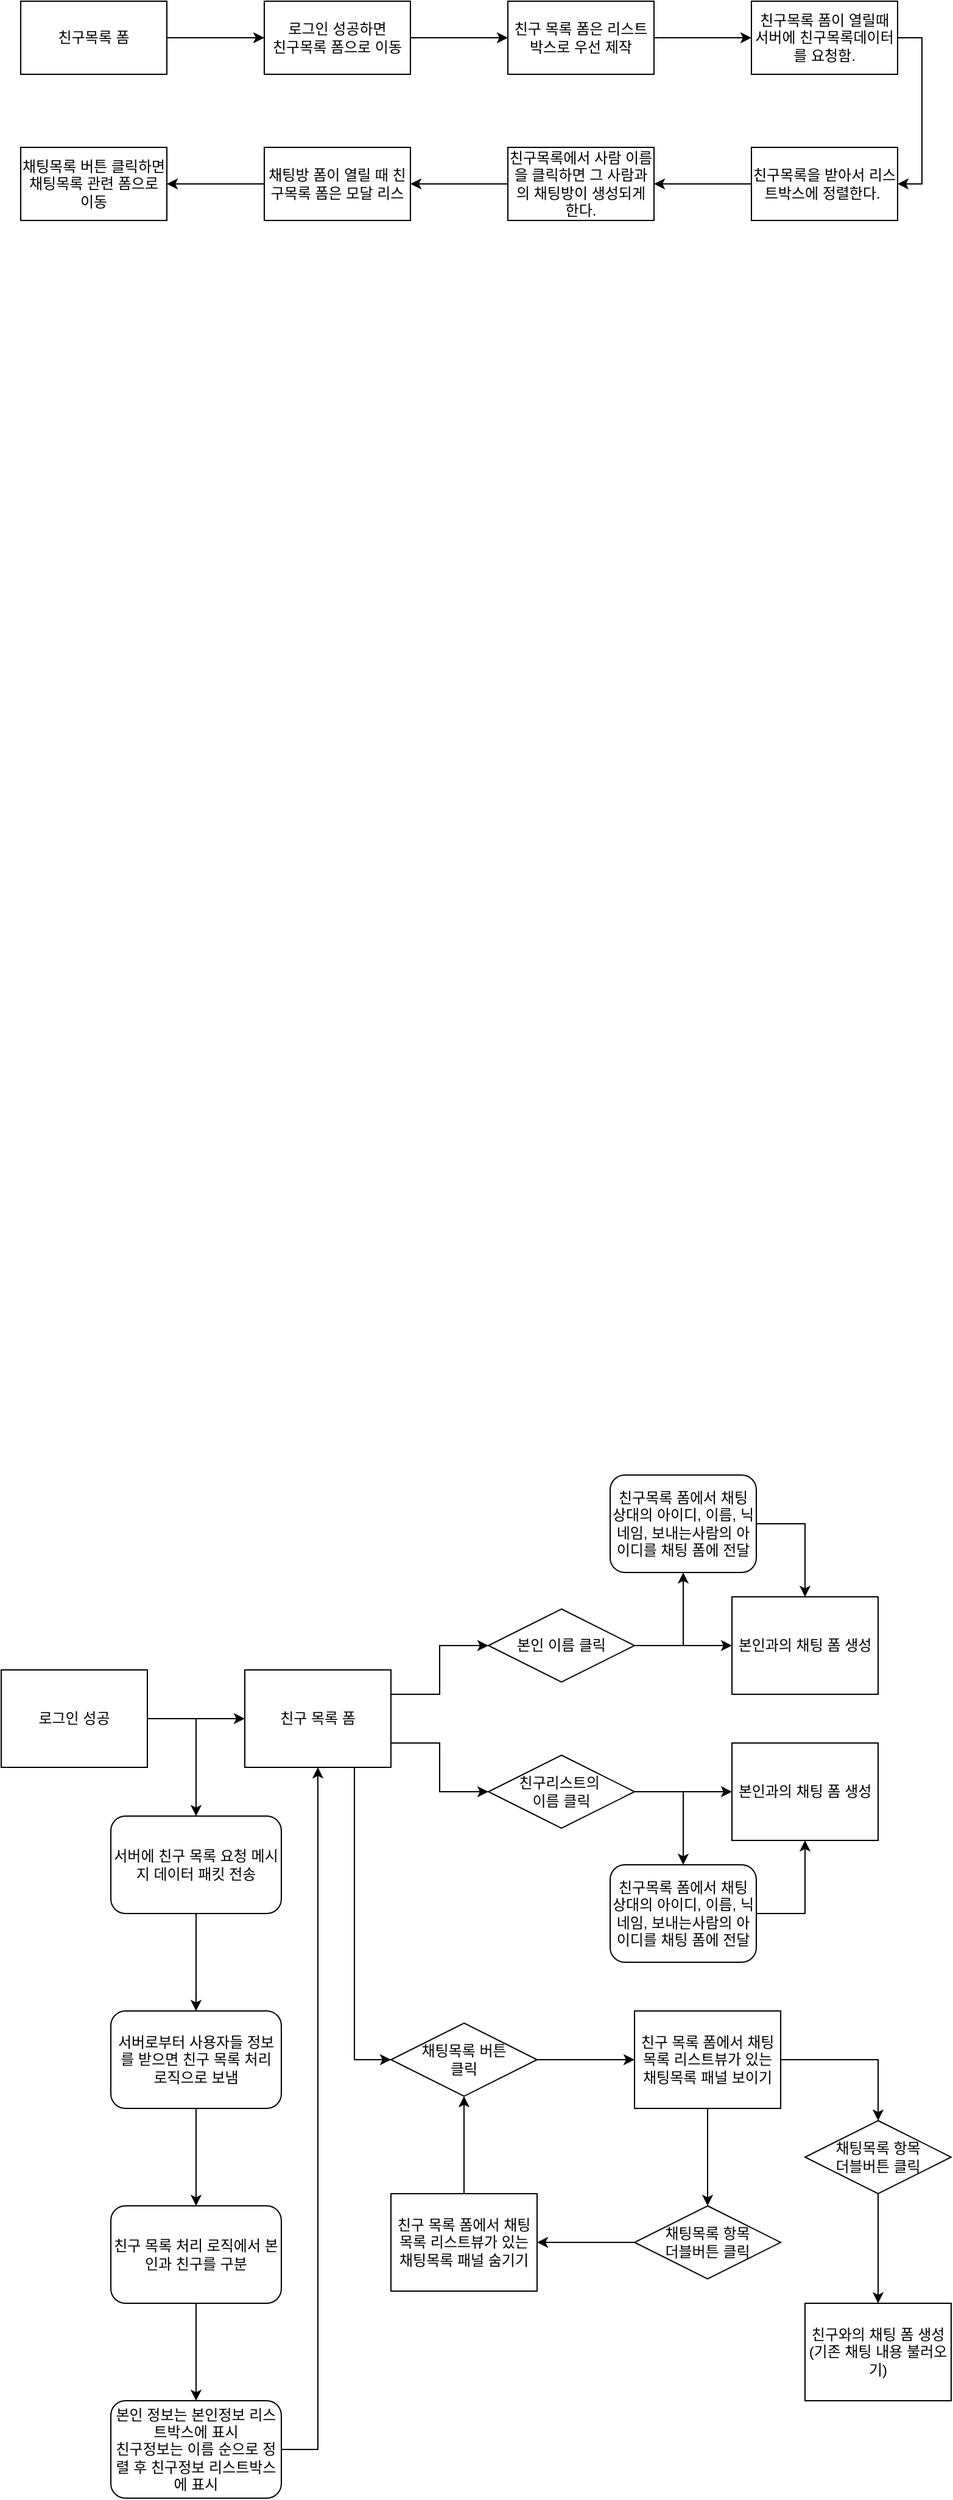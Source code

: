 <mxfile version="24.7.16">
  <diagram name="페이지-1" id="WD8YnnUV9YajNrHjpi7d">
    <mxGraphModel dx="1434" dy="1907" grid="1" gridSize="10" guides="1" tooltips="1" connect="1" arrows="1" fold="1" page="1" pageScale="1" pageWidth="827" pageHeight="1169" math="0" shadow="0">
      <root>
        <mxCell id="0" />
        <mxCell id="1" parent="0" />
        <mxCell id="jukemgydLVU4VasC8p-U-3" style="edgeStyle=orthogonalEdgeStyle;rounded=0;orthogonalLoop=1;jettySize=auto;html=1;exitX=1;exitY=0.5;exitDx=0;exitDy=0;entryX=0;entryY=0.5;entryDx=0;entryDy=0;" parent="1" source="UKj5YuaMbmcDBtGW1ipd-1" target="mCQldhAXyMoxN78i_hk_-1" edge="1">
          <mxGeometry relative="1" as="geometry" />
        </mxCell>
        <mxCell id="UKj5YuaMbmcDBtGW1ipd-1" value="친구목록 폼" style="rounded=0;whiteSpace=wrap;html=1;" parent="1" vertex="1">
          <mxGeometry x="40" y="-1010" width="120" height="60" as="geometry" />
        </mxCell>
        <mxCell id="jukemgydLVU4VasC8p-U-4" style="edgeStyle=orthogonalEdgeStyle;rounded=0;orthogonalLoop=1;jettySize=auto;html=1;exitX=1;exitY=0.5;exitDx=0;exitDy=0;entryX=0;entryY=0.5;entryDx=0;entryDy=0;" parent="1" source="mCQldhAXyMoxN78i_hk_-1" target="mCQldhAXyMoxN78i_hk_-2" edge="1">
          <mxGeometry relative="1" as="geometry" />
        </mxCell>
        <mxCell id="mCQldhAXyMoxN78i_hk_-1" value="로그인 성공하면&lt;div&gt;친구목록 폼으로 이동&lt;/div&gt;" style="rounded=0;whiteSpace=wrap;html=1;" parent="1" vertex="1">
          <mxGeometry x="240" y="-1010" width="120" height="60" as="geometry" />
        </mxCell>
        <mxCell id="jukemgydLVU4VasC8p-U-5" style="edgeStyle=orthogonalEdgeStyle;rounded=0;orthogonalLoop=1;jettySize=auto;html=1;exitX=1;exitY=0.5;exitDx=0;exitDy=0;entryX=0;entryY=0.5;entryDx=0;entryDy=0;" parent="1" source="mCQldhAXyMoxN78i_hk_-2" target="mCQldhAXyMoxN78i_hk_-3" edge="1">
          <mxGeometry relative="1" as="geometry" />
        </mxCell>
        <mxCell id="mCQldhAXyMoxN78i_hk_-2" value="친구 목록 폼은 리스트박스로 우선 제작" style="rounded=0;whiteSpace=wrap;html=1;" parent="1" vertex="1">
          <mxGeometry x="440" y="-1010" width="120" height="60" as="geometry" />
        </mxCell>
        <mxCell id="jukemgydLVU4VasC8p-U-6" style="edgeStyle=orthogonalEdgeStyle;rounded=0;orthogonalLoop=1;jettySize=auto;html=1;exitX=1;exitY=0.5;exitDx=0;exitDy=0;entryX=1;entryY=0.5;entryDx=0;entryDy=0;" parent="1" source="mCQldhAXyMoxN78i_hk_-3" target="jukemgydLVU4VasC8p-U-1" edge="1">
          <mxGeometry relative="1" as="geometry" />
        </mxCell>
        <mxCell id="mCQldhAXyMoxN78i_hk_-3" value="친구목록 폼이 열릴때 서버에 친구목록데이터를 요청함." style="rounded=0;whiteSpace=wrap;html=1;" parent="1" vertex="1">
          <mxGeometry x="640" y="-1010" width="120" height="60" as="geometry" />
        </mxCell>
        <mxCell id="jukemgydLVU4VasC8p-U-7" style="edgeStyle=orthogonalEdgeStyle;rounded=0;orthogonalLoop=1;jettySize=auto;html=1;exitX=0;exitY=0.5;exitDx=0;exitDy=0;entryX=1;entryY=0.5;entryDx=0;entryDy=0;" parent="1" source="jukemgydLVU4VasC8p-U-1" target="jukemgydLVU4VasC8p-U-2" edge="1">
          <mxGeometry relative="1" as="geometry" />
        </mxCell>
        <mxCell id="jukemgydLVU4VasC8p-U-1" value="친구목록을 받아서 리스트박스에 정렬한다.&amp;nbsp;" style="rounded=0;whiteSpace=wrap;html=1;" parent="1" vertex="1">
          <mxGeometry x="640" y="-890" width="120" height="60" as="geometry" />
        </mxCell>
        <mxCell id="jukemgydLVU4VasC8p-U-9" style="edgeStyle=orthogonalEdgeStyle;rounded=0;orthogonalLoop=1;jettySize=auto;html=1;exitX=0;exitY=0.5;exitDx=0;exitDy=0;entryX=1;entryY=0.5;entryDx=0;entryDy=0;" parent="1" source="jukemgydLVU4VasC8p-U-2" target="jukemgydLVU4VasC8p-U-8" edge="1">
          <mxGeometry relative="1" as="geometry">
            <mxPoint x="390" y="-860" as="targetPoint" />
          </mxGeometry>
        </mxCell>
        <mxCell id="jukemgydLVU4VasC8p-U-2" value="친구목록에서 사람 이름을 클릭하면 그 사람과의 채팅방이 생성되게 한다." style="rounded=0;whiteSpace=wrap;html=1;" parent="1" vertex="1">
          <mxGeometry x="440" y="-890" width="120" height="60" as="geometry" />
        </mxCell>
        <mxCell id="jukemgydLVU4VasC8p-U-11" style="edgeStyle=orthogonalEdgeStyle;rounded=0;orthogonalLoop=1;jettySize=auto;html=1;exitX=0;exitY=0.5;exitDx=0;exitDy=0;entryX=1;entryY=0.5;entryDx=0;entryDy=0;" parent="1" source="jukemgydLVU4VasC8p-U-8" target="jukemgydLVU4VasC8p-U-10" edge="1">
          <mxGeometry relative="1" as="geometry" />
        </mxCell>
        <mxCell id="jukemgydLVU4VasC8p-U-8" value="채팅방 폼이 열릴 때 친구목록 폼은 모달 리스" style="rounded=0;whiteSpace=wrap;html=1;" parent="1" vertex="1">
          <mxGeometry x="240" y="-890" width="120" height="60" as="geometry" />
        </mxCell>
        <mxCell id="jukemgydLVU4VasC8p-U-10" value="채팅목록 버튼 클릭하면 채팅목록 관련 폼으로 이동" style="rounded=0;whiteSpace=wrap;html=1;" parent="1" vertex="1">
          <mxGeometry x="40" y="-890" width="120" height="60" as="geometry" />
        </mxCell>
        <mxCell id="x0iYdePWhLgiK0Yyd-Qn-8" style="edgeStyle=orthogonalEdgeStyle;rounded=0;orthogonalLoop=1;jettySize=auto;html=1;exitX=1;exitY=0.5;exitDx=0;exitDy=0;entryX=0;entryY=0.5;entryDx=0;entryDy=0;" edge="1" parent="1" source="x0iYdePWhLgiK0Yyd-Qn-1" target="x0iYdePWhLgiK0Yyd-Qn-2">
          <mxGeometry relative="1" as="geometry">
            <mxPoint x="214" y="400" as="targetPoint" />
          </mxGeometry>
        </mxCell>
        <mxCell id="x0iYdePWhLgiK0Yyd-Qn-1" value="로그인 성공" style="rounded=0;whiteSpace=wrap;html=1;" vertex="1" parent="1">
          <mxGeometry x="24" y="360" width="120" height="80" as="geometry" />
        </mxCell>
        <mxCell id="x0iYdePWhLgiK0Yyd-Qn-20" style="edgeStyle=orthogonalEdgeStyle;rounded=0;orthogonalLoop=1;jettySize=auto;html=1;exitX=1;exitY=0.25;exitDx=0;exitDy=0;entryX=0;entryY=0.5;entryDx=0;entryDy=0;" edge="1" parent="1" source="x0iYdePWhLgiK0Yyd-Qn-2" target="x0iYdePWhLgiK0Yyd-Qn-18">
          <mxGeometry relative="1" as="geometry" />
        </mxCell>
        <mxCell id="x0iYdePWhLgiK0Yyd-Qn-24" style="edgeStyle=orthogonalEdgeStyle;rounded=0;orthogonalLoop=1;jettySize=auto;html=1;exitX=1;exitY=0.75;exitDx=0;exitDy=0;entryX=0;entryY=0.5;entryDx=0;entryDy=0;" edge="1" parent="1" source="x0iYdePWhLgiK0Yyd-Qn-2" target="x0iYdePWhLgiK0Yyd-Qn-23">
          <mxGeometry relative="1" as="geometry" />
        </mxCell>
        <mxCell id="x0iYdePWhLgiK0Yyd-Qn-35" style="edgeStyle=orthogonalEdgeStyle;rounded=0;orthogonalLoop=1;jettySize=auto;html=1;exitX=0.75;exitY=1;exitDx=0;exitDy=0;entryX=0;entryY=0.5;entryDx=0;entryDy=0;" edge="1" parent="1" source="x0iYdePWhLgiK0Yyd-Qn-2" target="x0iYdePWhLgiK0Yyd-Qn-34">
          <mxGeometry relative="1" as="geometry" />
        </mxCell>
        <mxCell id="x0iYdePWhLgiK0Yyd-Qn-2" value="친구 목록 폼" style="rounded=0;whiteSpace=wrap;html=1;" vertex="1" parent="1">
          <mxGeometry x="224" y="360" width="120" height="80" as="geometry" />
        </mxCell>
        <mxCell id="x0iYdePWhLgiK0Yyd-Qn-11" style="edgeStyle=orthogonalEdgeStyle;rounded=0;orthogonalLoop=1;jettySize=auto;html=1;exitX=0.5;exitY=1;exitDx=0;exitDy=0;entryX=0.5;entryY=0;entryDx=0;entryDy=0;" edge="1" parent="1" source="x0iYdePWhLgiK0Yyd-Qn-4" target="x0iYdePWhLgiK0Yyd-Qn-5">
          <mxGeometry relative="1" as="geometry" />
        </mxCell>
        <mxCell id="x0iYdePWhLgiK0Yyd-Qn-4" value="서버에 친구 목록 요청 메시지 데이터 패킷 전송" style="rounded=1;whiteSpace=wrap;html=1;" vertex="1" parent="1">
          <mxGeometry x="114" y="480" width="140" height="80" as="geometry" />
        </mxCell>
        <mxCell id="x0iYdePWhLgiK0Yyd-Qn-12" style="edgeStyle=orthogonalEdgeStyle;rounded=0;orthogonalLoop=1;jettySize=auto;html=1;exitX=0.5;exitY=1;exitDx=0;exitDy=0;entryX=0.5;entryY=0;entryDx=0;entryDy=0;" edge="1" parent="1" source="x0iYdePWhLgiK0Yyd-Qn-5" target="x0iYdePWhLgiK0Yyd-Qn-6">
          <mxGeometry relative="1" as="geometry" />
        </mxCell>
        <mxCell id="x0iYdePWhLgiK0Yyd-Qn-5" value="서버로부터 사용자들 정보를 받으면 친구 목록 처리 로직으로 보냄" style="rounded=1;whiteSpace=wrap;html=1;" vertex="1" parent="1">
          <mxGeometry x="114" y="640" width="140" height="80" as="geometry" />
        </mxCell>
        <mxCell id="x0iYdePWhLgiK0Yyd-Qn-13" style="edgeStyle=orthogonalEdgeStyle;rounded=0;orthogonalLoop=1;jettySize=auto;html=1;exitX=0.5;exitY=1;exitDx=0;exitDy=0;entryX=0.5;entryY=0;entryDx=0;entryDy=0;" edge="1" parent="1" source="x0iYdePWhLgiK0Yyd-Qn-6" target="x0iYdePWhLgiK0Yyd-Qn-7">
          <mxGeometry relative="1" as="geometry" />
        </mxCell>
        <mxCell id="x0iYdePWhLgiK0Yyd-Qn-6" value="친구 목록 처리 로직에서 본인과 친구를 구분" style="rounded=1;whiteSpace=wrap;html=1;" vertex="1" parent="1">
          <mxGeometry x="114" y="800" width="140" height="80" as="geometry" />
        </mxCell>
        <mxCell id="x0iYdePWhLgiK0Yyd-Qn-7" value="본인 정보는 본인정보 리스트박스에 표시&lt;div&gt;친구정보는 이름 순으로 정렬 후 친구정보 리스트박스에 표시&lt;/div&gt;" style="rounded=1;whiteSpace=wrap;html=1;" vertex="1" parent="1">
          <mxGeometry x="114" y="960" width="140" height="80" as="geometry" />
        </mxCell>
        <mxCell id="x0iYdePWhLgiK0Yyd-Qn-15" style="edgeStyle=orthogonalEdgeStyle;rounded=0;orthogonalLoop=1;jettySize=auto;html=1;exitX=1;exitY=0.5;exitDx=0;exitDy=0;entryX=0.5;entryY=1;entryDx=0;entryDy=0;" edge="1" parent="1" source="x0iYdePWhLgiK0Yyd-Qn-7" target="x0iYdePWhLgiK0Yyd-Qn-2">
          <mxGeometry relative="1" as="geometry">
            <mxPoint x="354" y="520" as="targetPoint" />
          </mxGeometry>
        </mxCell>
        <mxCell id="x0iYdePWhLgiK0Yyd-Qn-16" value="" style="endArrow=classic;html=1;rounded=0;entryX=0.5;entryY=0;entryDx=0;entryDy=0;" edge="1" parent="1" target="x0iYdePWhLgiK0Yyd-Qn-4">
          <mxGeometry width="50" height="50" relative="1" as="geometry">
            <mxPoint x="184" y="400" as="sourcePoint" />
            <mxPoint x="134" y="460" as="targetPoint" />
          </mxGeometry>
        </mxCell>
        <mxCell id="x0iYdePWhLgiK0Yyd-Qn-22" style="edgeStyle=orthogonalEdgeStyle;rounded=0;orthogonalLoop=1;jettySize=auto;html=1;exitX=1;exitY=0.5;exitDx=0;exitDy=0;entryX=0;entryY=0.5;entryDx=0;entryDy=0;" edge="1" parent="1" source="x0iYdePWhLgiK0Yyd-Qn-18" target="x0iYdePWhLgiK0Yyd-Qn-21">
          <mxGeometry relative="1" as="geometry" />
        </mxCell>
        <mxCell id="x0iYdePWhLgiK0Yyd-Qn-18" value="본인 이름 클릭" style="rhombus;whiteSpace=wrap;html=1;" vertex="1" parent="1">
          <mxGeometry x="424" y="310" width="120" height="60" as="geometry" />
        </mxCell>
        <mxCell id="x0iYdePWhLgiK0Yyd-Qn-21" value="본인과의 채팅 폼 생성" style="rounded=0;whiteSpace=wrap;html=1;" vertex="1" parent="1">
          <mxGeometry x="624" y="300" width="120" height="80" as="geometry" />
        </mxCell>
        <mxCell id="x0iYdePWhLgiK0Yyd-Qn-26" style="edgeStyle=orthogonalEdgeStyle;rounded=0;orthogonalLoop=1;jettySize=auto;html=1;exitX=1;exitY=0.5;exitDx=0;exitDy=0;entryX=0;entryY=0.5;entryDx=0;entryDy=0;" edge="1" parent="1" source="x0iYdePWhLgiK0Yyd-Qn-23" target="x0iYdePWhLgiK0Yyd-Qn-25">
          <mxGeometry relative="1" as="geometry" />
        </mxCell>
        <mxCell id="x0iYdePWhLgiK0Yyd-Qn-23" value="친구리스트의&amp;nbsp;&lt;div&gt;이름 클릭&lt;/div&gt;" style="rhombus;whiteSpace=wrap;html=1;" vertex="1" parent="1">
          <mxGeometry x="424" y="430" width="120" height="60" as="geometry" />
        </mxCell>
        <mxCell id="x0iYdePWhLgiK0Yyd-Qn-25" value="본인과의 채팅 폼 생성" style="rounded=0;whiteSpace=wrap;html=1;" vertex="1" parent="1">
          <mxGeometry x="624" y="420" width="120" height="80" as="geometry" />
        </mxCell>
        <mxCell id="x0iYdePWhLgiK0Yyd-Qn-27" value="" style="endArrow=classic;html=1;rounded=0;" edge="1" parent="1" target="x0iYdePWhLgiK0Yyd-Qn-28">
          <mxGeometry width="50" height="50" relative="1" as="geometry">
            <mxPoint x="584" y="340" as="sourcePoint" />
            <mxPoint x="424" y="420" as="targetPoint" />
          </mxGeometry>
        </mxCell>
        <mxCell id="x0iYdePWhLgiK0Yyd-Qn-29" style="edgeStyle=orthogonalEdgeStyle;rounded=0;orthogonalLoop=1;jettySize=auto;html=1;exitX=1;exitY=0.5;exitDx=0;exitDy=0;entryX=0.5;entryY=0;entryDx=0;entryDy=0;" edge="1" parent="1" source="x0iYdePWhLgiK0Yyd-Qn-28" target="x0iYdePWhLgiK0Yyd-Qn-21">
          <mxGeometry relative="1" as="geometry" />
        </mxCell>
        <mxCell id="x0iYdePWhLgiK0Yyd-Qn-28" value="친구목록 폼에서 채팅 상대의 아이디, 이름, 닉네임, 보내는사람의 아이디를 채팅 폼에 전달" style="rounded=1;whiteSpace=wrap;html=1;" vertex="1" parent="1">
          <mxGeometry x="524" y="200" width="120" height="80" as="geometry" />
        </mxCell>
        <mxCell id="x0iYdePWhLgiK0Yyd-Qn-32" style="edgeStyle=orthogonalEdgeStyle;rounded=0;orthogonalLoop=1;jettySize=auto;html=1;exitX=1;exitY=0.5;exitDx=0;exitDy=0;entryX=0.5;entryY=1;entryDx=0;entryDy=0;" edge="1" parent="1" source="x0iYdePWhLgiK0Yyd-Qn-30" target="x0iYdePWhLgiK0Yyd-Qn-25">
          <mxGeometry relative="1" as="geometry" />
        </mxCell>
        <mxCell id="x0iYdePWhLgiK0Yyd-Qn-30" value="친구목록 폼에서 채팅 상대의 아이디, 이름, 닉네임, 보내는사람의 아이디를 채팅 폼에 전달" style="rounded=1;whiteSpace=wrap;html=1;" vertex="1" parent="1">
          <mxGeometry x="524" y="520" width="120" height="80" as="geometry" />
        </mxCell>
        <mxCell id="x0iYdePWhLgiK0Yyd-Qn-31" value="" style="endArrow=classic;html=1;rounded=0;entryX=0.5;entryY=0;entryDx=0;entryDy=0;" edge="1" parent="1" target="x0iYdePWhLgiK0Yyd-Qn-30">
          <mxGeometry width="50" height="50" relative="1" as="geometry">
            <mxPoint x="584" y="460" as="sourcePoint" />
            <mxPoint x="424" y="420" as="targetPoint" />
          </mxGeometry>
        </mxCell>
        <mxCell id="x0iYdePWhLgiK0Yyd-Qn-37" style="edgeStyle=orthogonalEdgeStyle;rounded=0;orthogonalLoop=1;jettySize=auto;html=1;exitX=1;exitY=0.5;exitDx=0;exitDy=0;entryX=0;entryY=0.5;entryDx=0;entryDy=0;" edge="1" parent="1" source="x0iYdePWhLgiK0Yyd-Qn-34" target="x0iYdePWhLgiK0Yyd-Qn-36">
          <mxGeometry relative="1" as="geometry" />
        </mxCell>
        <mxCell id="x0iYdePWhLgiK0Yyd-Qn-34" value="채팅목록 버튼&lt;div&gt;클릭&lt;/div&gt;" style="rhombus;whiteSpace=wrap;html=1;" vertex="1" parent="1">
          <mxGeometry x="344" y="650" width="120" height="60" as="geometry" />
        </mxCell>
        <mxCell id="x0iYdePWhLgiK0Yyd-Qn-39" style="edgeStyle=orthogonalEdgeStyle;rounded=0;orthogonalLoop=1;jettySize=auto;html=1;exitX=1;exitY=0.5;exitDx=0;exitDy=0;entryX=0.5;entryY=0;entryDx=0;entryDy=0;" edge="1" parent="1" source="x0iYdePWhLgiK0Yyd-Qn-36" target="x0iYdePWhLgiK0Yyd-Qn-38">
          <mxGeometry relative="1" as="geometry" />
        </mxCell>
        <mxCell id="x0iYdePWhLgiK0Yyd-Qn-41" style="edgeStyle=orthogonalEdgeStyle;rounded=0;orthogonalLoop=1;jettySize=auto;html=1;exitX=0.5;exitY=1;exitDx=0;exitDy=0;entryX=0.5;entryY=0;entryDx=0;entryDy=0;" edge="1" parent="1" source="x0iYdePWhLgiK0Yyd-Qn-36" target="x0iYdePWhLgiK0Yyd-Qn-40">
          <mxGeometry relative="1" as="geometry" />
        </mxCell>
        <mxCell id="x0iYdePWhLgiK0Yyd-Qn-36" value="친구 목록 폼에서 채팅 목록 리스트뷰가 있는 채팅목록 패널 보이기" style="rounded=0;whiteSpace=wrap;html=1;" vertex="1" parent="1">
          <mxGeometry x="544" y="640" width="120" height="80" as="geometry" />
        </mxCell>
        <mxCell id="x0iYdePWhLgiK0Yyd-Qn-47" style="edgeStyle=orthogonalEdgeStyle;rounded=0;orthogonalLoop=1;jettySize=auto;html=1;exitX=0.5;exitY=1;exitDx=0;exitDy=0;entryX=0.5;entryY=0;entryDx=0;entryDy=0;" edge="1" parent="1" source="x0iYdePWhLgiK0Yyd-Qn-38" target="x0iYdePWhLgiK0Yyd-Qn-46">
          <mxGeometry relative="1" as="geometry" />
        </mxCell>
        <mxCell id="x0iYdePWhLgiK0Yyd-Qn-38" value="채팅목록 항목&lt;div&gt;더블버튼&amp;nbsp;&lt;span style=&quot;background-color: initial;&quot;&gt;클릭&lt;/span&gt;&lt;/div&gt;" style="rhombus;whiteSpace=wrap;html=1;" vertex="1" parent="1">
          <mxGeometry x="684" y="730" width="120" height="60" as="geometry" />
        </mxCell>
        <mxCell id="x0iYdePWhLgiK0Yyd-Qn-44" style="edgeStyle=orthogonalEdgeStyle;rounded=0;orthogonalLoop=1;jettySize=auto;html=1;exitX=0;exitY=0.5;exitDx=0;exitDy=0;entryX=1;entryY=0.5;entryDx=0;entryDy=0;" edge="1" parent="1" source="x0iYdePWhLgiK0Yyd-Qn-40" target="x0iYdePWhLgiK0Yyd-Qn-43">
          <mxGeometry relative="1" as="geometry" />
        </mxCell>
        <mxCell id="x0iYdePWhLgiK0Yyd-Qn-40" value="채팅목록 항목&lt;div&gt;더블버튼&amp;nbsp;&lt;span style=&quot;background-color: initial;&quot;&gt;클릭&lt;/span&gt;&lt;/div&gt;" style="rhombus;whiteSpace=wrap;html=1;" vertex="1" parent="1">
          <mxGeometry x="544" y="800" width="120" height="60" as="geometry" />
        </mxCell>
        <mxCell id="x0iYdePWhLgiK0Yyd-Qn-45" style="edgeStyle=orthogonalEdgeStyle;rounded=0;orthogonalLoop=1;jettySize=auto;html=1;exitX=0.5;exitY=0;exitDx=0;exitDy=0;entryX=0.5;entryY=1;entryDx=0;entryDy=0;" edge="1" parent="1" source="x0iYdePWhLgiK0Yyd-Qn-43" target="x0iYdePWhLgiK0Yyd-Qn-34">
          <mxGeometry relative="1" as="geometry" />
        </mxCell>
        <mxCell id="x0iYdePWhLgiK0Yyd-Qn-43" value="친구 목록 폼에서 채팅 목록 리스트뷰가 있는 채팅목록 패널 숨기기" style="rounded=0;whiteSpace=wrap;html=1;" vertex="1" parent="1">
          <mxGeometry x="344" y="790" width="120" height="80" as="geometry" />
        </mxCell>
        <mxCell id="x0iYdePWhLgiK0Yyd-Qn-46" value="친구와의 채팅 폼 생성&lt;div&gt;&lt;span style=&quot;background-color: initial;&quot;&gt;(기존 채팅 내용 불러오기)&lt;/span&gt;&lt;/div&gt;" style="rounded=0;whiteSpace=wrap;html=1;" vertex="1" parent="1">
          <mxGeometry x="684" y="880" width="120" height="80" as="geometry" />
        </mxCell>
      </root>
    </mxGraphModel>
  </diagram>
</mxfile>
